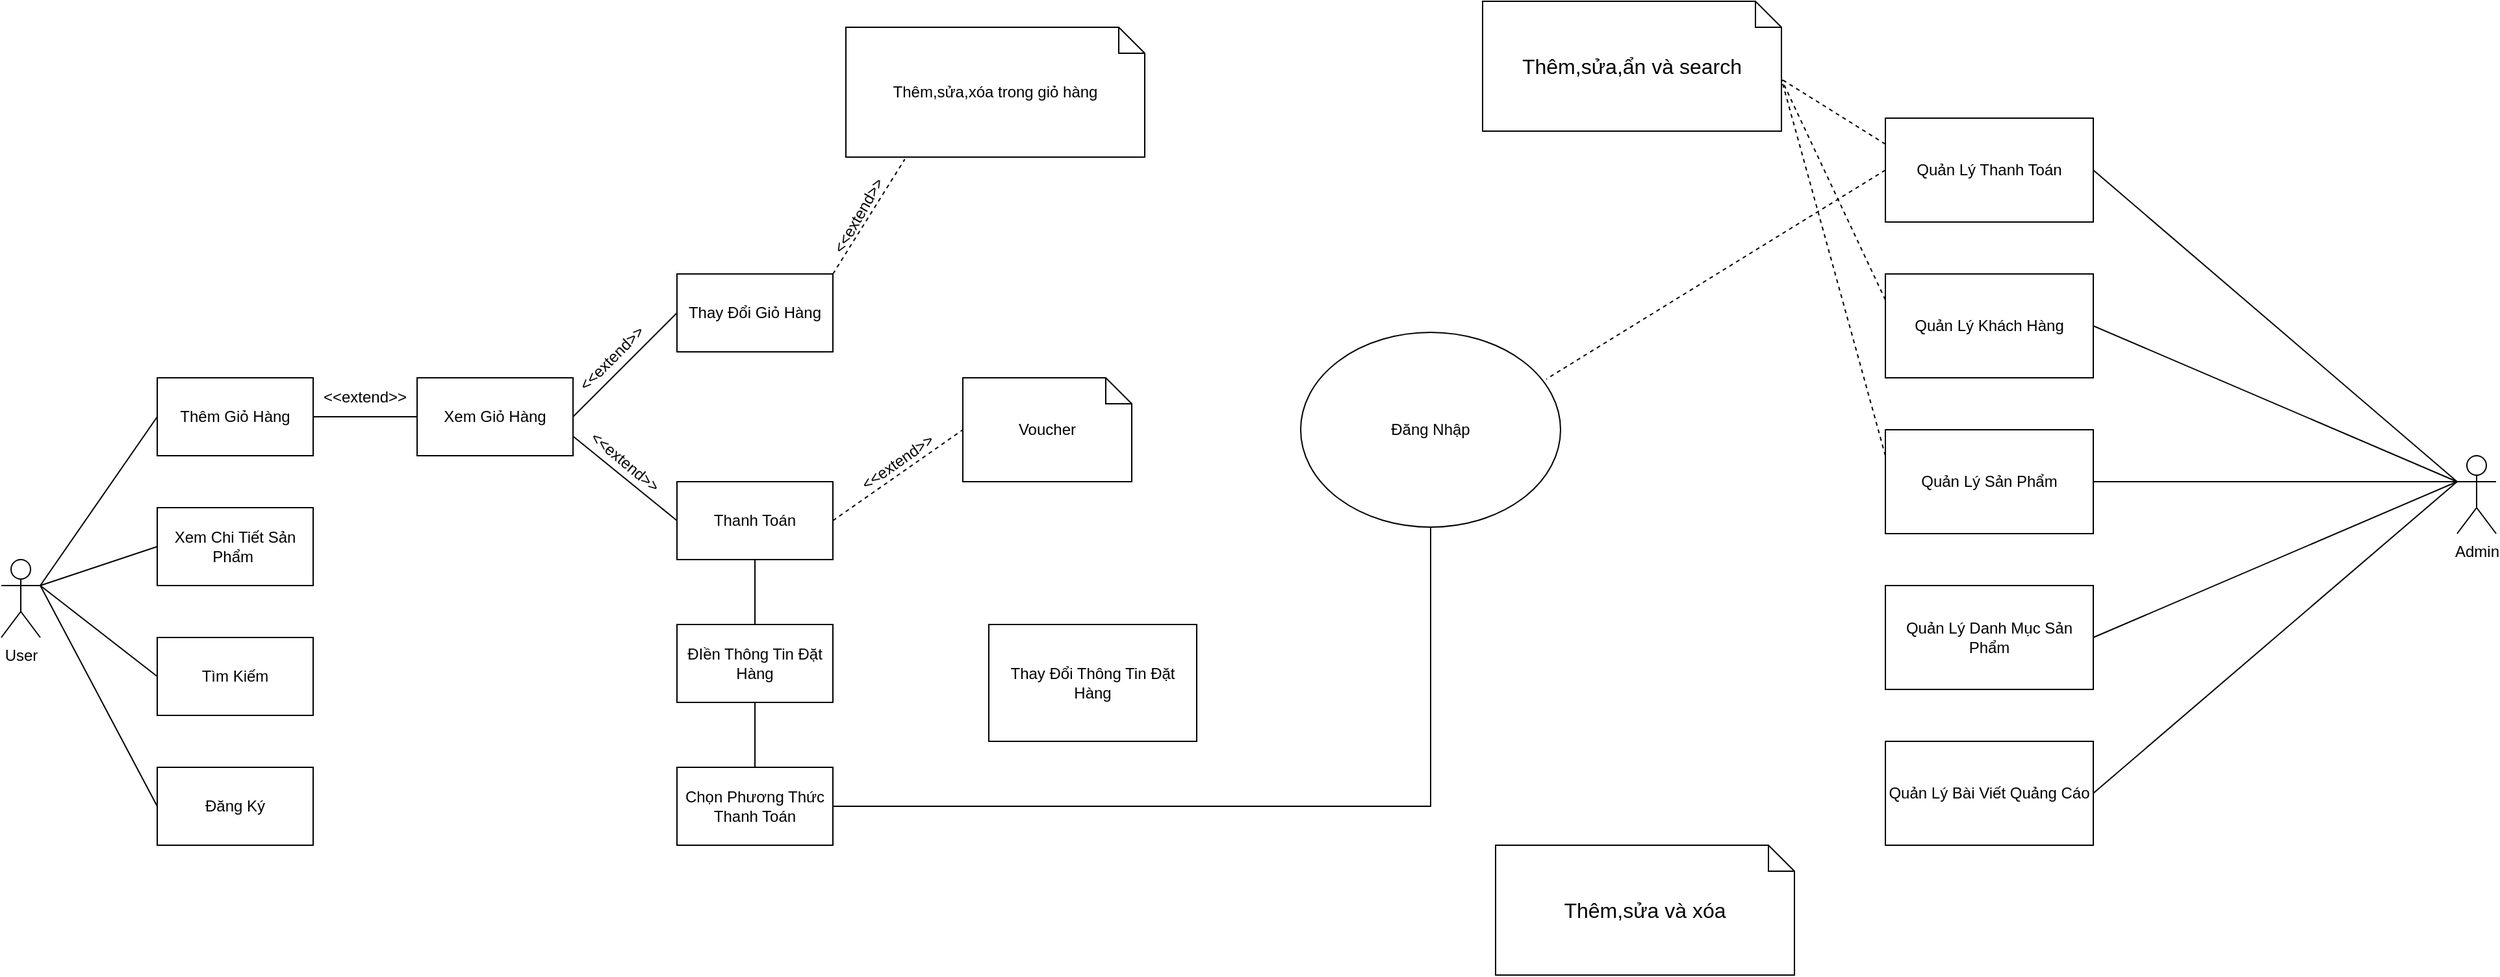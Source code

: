 <mxfile version="24.8.4">
  <diagram name="Page-1" id="x4a_CrOOiANk78A3KvGd">
    <mxGraphModel dx="875" dy="435" grid="1" gridSize="10" guides="1" tooltips="1" connect="1" arrows="1" fold="1" page="1" pageScale="1" pageWidth="3300" pageHeight="4681" math="0" shadow="0">
      <root>
        <mxCell id="0" />
        <mxCell id="1" parent="0" />
        <mxCell id="Nud_BQLuELYe_r3ZkEnG-1" value="User" style="shape=umlActor;verticalLabelPosition=bottom;verticalAlign=top;html=1;outlineConnect=0;" parent="1" vertex="1">
          <mxGeometry x="480" y="460" width="30" height="60" as="geometry" />
        </mxCell>
        <mxCell id="OdKkpMeZ7IpjYvgaHoXA-8" style="rounded=0;orthogonalLoop=1;jettySize=auto;html=1;exitX=0;exitY=0.333;exitDx=0;exitDy=0;exitPerimeter=0;entryX=1;entryY=0.5;entryDx=0;entryDy=0;endArrow=none;endFill=0;" edge="1" parent="1" source="Nud_BQLuELYe_r3ZkEnG-3" target="OdKkpMeZ7IpjYvgaHoXA-1">
          <mxGeometry relative="1" as="geometry" />
        </mxCell>
        <mxCell id="OdKkpMeZ7IpjYvgaHoXA-9" style="rounded=0;orthogonalLoop=1;jettySize=auto;html=1;exitX=0;exitY=0.333;exitDx=0;exitDy=0;exitPerimeter=0;entryX=1;entryY=0.5;entryDx=0;entryDy=0;endArrow=none;endFill=0;" edge="1" parent="1" source="Nud_BQLuELYe_r3ZkEnG-3" target="OdKkpMeZ7IpjYvgaHoXA-2">
          <mxGeometry relative="1" as="geometry" />
        </mxCell>
        <mxCell id="OdKkpMeZ7IpjYvgaHoXA-10" style="rounded=0;orthogonalLoop=1;jettySize=auto;html=1;exitX=0;exitY=0.333;exitDx=0;exitDy=0;exitPerimeter=0;endArrow=none;endFill=0;" edge="1" parent="1" source="Nud_BQLuELYe_r3ZkEnG-3" target="OdKkpMeZ7IpjYvgaHoXA-3">
          <mxGeometry relative="1" as="geometry" />
        </mxCell>
        <mxCell id="OdKkpMeZ7IpjYvgaHoXA-11" style="rounded=0;orthogonalLoop=1;jettySize=auto;html=1;entryX=1;entryY=0.5;entryDx=0;entryDy=0;endArrow=none;endFill=0;" edge="1" parent="1" target="OdKkpMeZ7IpjYvgaHoXA-4">
          <mxGeometry relative="1" as="geometry">
            <mxPoint x="2370" y="400" as="sourcePoint" />
          </mxGeometry>
        </mxCell>
        <mxCell id="OdKkpMeZ7IpjYvgaHoXA-12" style="rounded=0;orthogonalLoop=1;jettySize=auto;html=1;exitX=0;exitY=0.333;exitDx=0;exitDy=0;exitPerimeter=0;entryX=1;entryY=0.5;entryDx=0;entryDy=0;endArrow=none;endFill=0;" edge="1" parent="1" source="Nud_BQLuELYe_r3ZkEnG-3" target="OdKkpMeZ7IpjYvgaHoXA-5">
          <mxGeometry relative="1" as="geometry" />
        </mxCell>
        <mxCell id="Nud_BQLuELYe_r3ZkEnG-3" value="Admin" style="shape=umlActor;verticalLabelPosition=bottom;verticalAlign=top;html=1;outlineConnect=0;" parent="1" vertex="1">
          <mxGeometry x="2370" y="380" width="30" height="60" as="geometry" />
        </mxCell>
        <mxCell id="hHHpHos3qXQZ88BaUu0H-15" style="edgeStyle=orthogonalEdgeStyle;rounded=0;orthogonalLoop=1;jettySize=auto;html=1;exitX=1;exitY=0.5;exitDx=0;exitDy=0;entryX=0;entryY=0.5;entryDx=0;entryDy=0;endArrow=none;endFill=0;" parent="1" source="hHHpHos3qXQZ88BaUu0H-1" target="hHHpHos3qXQZ88BaUu0H-7" edge="1">
          <mxGeometry relative="1" as="geometry" />
        </mxCell>
        <mxCell id="hHHpHos3qXQZ88BaUu0H-1" value="Thêm Giỏ Hàng" style="rounded=0;whiteSpace=wrap;html=1;" parent="1" vertex="1">
          <mxGeometry x="600" y="320" width="120" height="60" as="geometry" />
        </mxCell>
        <mxCell id="hHHpHos3qXQZ88BaUu0H-2" value="Xem Chi Tiết Sản Phẩm&amp;nbsp;" style="rounded=0;whiteSpace=wrap;html=1;" parent="1" vertex="1">
          <mxGeometry x="600" y="420" width="120" height="60" as="geometry" />
        </mxCell>
        <mxCell id="hHHpHos3qXQZ88BaUu0H-3" value="Tìm Kiếm" style="rounded=0;whiteSpace=wrap;html=1;" parent="1" vertex="1">
          <mxGeometry x="600" y="520" width="120" height="60" as="geometry" />
        </mxCell>
        <mxCell id="hHHpHos3qXQZ88BaUu0H-4" value="Đăng Ký" style="rounded=0;whiteSpace=wrap;html=1;" parent="1" vertex="1">
          <mxGeometry x="600" y="620" width="120" height="60" as="geometry" />
        </mxCell>
        <mxCell id="hHHpHos3qXQZ88BaUu0H-17" style="rounded=0;orthogonalLoop=1;jettySize=auto;html=1;exitX=1;exitY=0.5;exitDx=0;exitDy=0;entryX=0;entryY=0.5;entryDx=0;entryDy=0;startArrow=none;startFill=0;endArrow=none;endFill=0;" parent="1" source="hHHpHos3qXQZ88BaUu0H-7" target="hHHpHos3qXQZ88BaUu0H-8" edge="1">
          <mxGeometry relative="1" as="geometry" />
        </mxCell>
        <mxCell id="hHHpHos3qXQZ88BaUu0H-23" style="rounded=0;orthogonalLoop=1;jettySize=auto;html=1;exitX=1;exitY=0.75;exitDx=0;exitDy=0;entryX=0;entryY=0.5;entryDx=0;entryDy=0;endArrow=none;endFill=0;" parent="1" source="hHHpHos3qXQZ88BaUu0H-7" target="hHHpHos3qXQZ88BaUu0H-22" edge="1">
          <mxGeometry relative="1" as="geometry" />
        </mxCell>
        <mxCell id="hHHpHos3qXQZ88BaUu0H-7" value="Xem Giỏ Hàng" style="rounded=0;whiteSpace=wrap;html=1;" parent="1" vertex="1">
          <mxGeometry x="800" y="320" width="120" height="60" as="geometry" />
        </mxCell>
        <mxCell id="hHHpHos3qXQZ88BaUu0H-8" value="Thay Đổi Giỏ Hàng" style="rounded=0;whiteSpace=wrap;html=1;" parent="1" vertex="1">
          <mxGeometry x="1000" y="240" width="120" height="60" as="geometry" />
        </mxCell>
        <mxCell id="hHHpHos3qXQZ88BaUu0H-11" value="" style="endArrow=none;html=1;rounded=0;entryX=0;entryY=0.5;entryDx=0;entryDy=0;" parent="1" target="hHHpHos3qXQZ88BaUu0H-1" edge="1">
          <mxGeometry width="50" height="50" relative="1" as="geometry">
            <mxPoint x="510" y="480" as="sourcePoint" />
            <mxPoint x="560" y="430" as="targetPoint" />
          </mxGeometry>
        </mxCell>
        <mxCell id="hHHpHos3qXQZ88BaUu0H-12" value="" style="endArrow=none;html=1;rounded=0;entryX=0;entryY=0.5;entryDx=0;entryDy=0;" parent="1" target="hHHpHos3qXQZ88BaUu0H-2" edge="1">
          <mxGeometry width="50" height="50" relative="1" as="geometry">
            <mxPoint x="510" y="480" as="sourcePoint" />
            <mxPoint x="610" y="360" as="targetPoint" />
          </mxGeometry>
        </mxCell>
        <mxCell id="hHHpHos3qXQZ88BaUu0H-13" value="" style="endArrow=none;html=1;rounded=0;entryX=0;entryY=0.5;entryDx=0;entryDy=0;" parent="1" target="hHHpHos3qXQZ88BaUu0H-3" edge="1">
          <mxGeometry width="50" height="50" relative="1" as="geometry">
            <mxPoint x="510" y="480" as="sourcePoint" />
            <mxPoint x="610" y="460" as="targetPoint" />
          </mxGeometry>
        </mxCell>
        <mxCell id="hHHpHos3qXQZ88BaUu0H-14" value="" style="endArrow=none;html=1;rounded=0;entryX=0;entryY=0.5;entryDx=0;entryDy=0;exitX=1;exitY=0.333;exitDx=0;exitDy=0;exitPerimeter=0;" parent="1" source="Nud_BQLuELYe_r3ZkEnG-1" target="hHHpHos3qXQZ88BaUu0H-4" edge="1">
          <mxGeometry width="50" height="50" relative="1" as="geometry">
            <mxPoint x="510" y="500" as="sourcePoint" />
            <mxPoint x="600" y="570" as="targetPoint" />
          </mxGeometry>
        </mxCell>
        <mxCell id="hHHpHos3qXQZ88BaUu0H-16" value="&amp;lt;&amp;lt;extend&amp;gt;&amp;gt;" style="text;html=1;align=center;verticalAlign=middle;whiteSpace=wrap;rounded=0;" parent="1" vertex="1">
          <mxGeometry x="730" y="320" width="60" height="30" as="geometry" />
        </mxCell>
        <mxCell id="hHHpHos3qXQZ88BaUu0H-18" value="&amp;lt;&amp;lt;extend&amp;gt;&amp;gt;" style="text;html=1;align=center;verticalAlign=middle;whiteSpace=wrap;rounded=0;rotation=-45;" parent="1" vertex="1">
          <mxGeometry x="920" y="290" width="60" height="30" as="geometry" />
        </mxCell>
        <mxCell id="hHHpHos3qXQZ88BaUu0H-19" value="Thêm,sửa,xóa trong giỏ hàng" style="shape=note;size=20;whiteSpace=wrap;html=1;" parent="1" vertex="1">
          <mxGeometry x="1130" y="50" width="230" height="100" as="geometry" />
        </mxCell>
        <mxCell id="hHHpHos3qXQZ88BaUu0H-20" style="rounded=0;orthogonalLoop=1;jettySize=auto;html=1;exitX=1;exitY=0;exitDx=0;exitDy=0;entryX=0.197;entryY=1.017;entryDx=0;entryDy=0;entryPerimeter=0;endArrow=none;endFill=0;dashed=1;" parent="1" source="hHHpHos3qXQZ88BaUu0H-8" target="hHHpHos3qXQZ88BaUu0H-19" edge="1">
          <mxGeometry relative="1" as="geometry" />
        </mxCell>
        <mxCell id="hHHpHos3qXQZ88BaUu0H-21" value="&amp;lt;&amp;lt;extend&amp;gt;&amp;gt;" style="text;html=1;align=center;verticalAlign=middle;whiteSpace=wrap;rounded=0;rotation=-60;" parent="1" vertex="1">
          <mxGeometry x="1110" y="180" width="60" height="30" as="geometry" />
        </mxCell>
        <mxCell id="hHHpHos3qXQZ88BaUu0H-30" style="edgeStyle=orthogonalEdgeStyle;rounded=0;orthogonalLoop=1;jettySize=auto;html=1;exitX=0.5;exitY=1;exitDx=0;exitDy=0;entryX=0.5;entryY=0;entryDx=0;entryDy=0;endArrow=none;endFill=0;" parent="1" source="hHHpHos3qXQZ88BaUu0H-22" target="hHHpHos3qXQZ88BaUu0H-28" edge="1">
          <mxGeometry relative="1" as="geometry" />
        </mxCell>
        <mxCell id="hHHpHos3qXQZ88BaUu0H-22" value="Thanh Toán" style="rounded=0;whiteSpace=wrap;html=1;" parent="1" vertex="1">
          <mxGeometry x="1000" y="400" width="120" height="60" as="geometry" />
        </mxCell>
        <mxCell id="hHHpHos3qXQZ88BaUu0H-24" value="&amp;lt;&amp;lt;extend&amp;gt;&amp;gt;" style="text;html=1;align=center;verticalAlign=middle;whiteSpace=wrap;rounded=0;rotation=40;" parent="1" vertex="1">
          <mxGeometry x="930" y="370" width="60" height="30" as="geometry" />
        </mxCell>
        <mxCell id="hHHpHos3qXQZ88BaUu0H-25" value="Voucher" style="shape=note;size=20;whiteSpace=wrap;html=1;" parent="1" vertex="1">
          <mxGeometry x="1220" y="320" width="130" height="80" as="geometry" />
        </mxCell>
        <mxCell id="hHHpHos3qXQZ88BaUu0H-26" style="rounded=0;orthogonalLoop=1;jettySize=auto;html=1;exitX=1;exitY=0.5;exitDx=0;exitDy=0;entryX=0;entryY=0.5;entryDx=0;entryDy=0;entryPerimeter=0;endArrow=none;endFill=0;dashed=1;" parent="1" source="hHHpHos3qXQZ88BaUu0H-22" target="hHHpHos3qXQZ88BaUu0H-25" edge="1">
          <mxGeometry relative="1" as="geometry" />
        </mxCell>
        <mxCell id="hHHpHos3qXQZ88BaUu0H-27" value="&amp;lt;&amp;lt;extend&amp;gt;&amp;gt;" style="text;html=1;align=center;verticalAlign=middle;whiteSpace=wrap;rounded=0;rotation=-35;" parent="1" vertex="1">
          <mxGeometry x="1140" y="370" width="60" height="30" as="geometry" />
        </mxCell>
        <mxCell id="hHHpHos3qXQZ88BaUu0H-31" style="edgeStyle=orthogonalEdgeStyle;rounded=0;orthogonalLoop=1;jettySize=auto;html=1;exitX=0.5;exitY=1;exitDx=0;exitDy=0;entryX=0.5;entryY=0;entryDx=0;entryDy=0;endArrow=none;endFill=0;" parent="1" source="hHHpHos3qXQZ88BaUu0H-28" target="hHHpHos3qXQZ88BaUu0H-29" edge="1">
          <mxGeometry relative="1" as="geometry" />
        </mxCell>
        <mxCell id="hHHpHos3qXQZ88BaUu0H-28" value="ĐIền Thông Tin Đặt Hàng" style="rounded=0;whiteSpace=wrap;html=1;" parent="1" vertex="1">
          <mxGeometry x="1000" y="510" width="120" height="60" as="geometry" />
        </mxCell>
        <mxCell id="hHHpHos3qXQZ88BaUu0H-29" value="Chọn Phương Thức Thanh Toán" style="rounded=0;whiteSpace=wrap;html=1;" parent="1" vertex="1">
          <mxGeometry x="1000" y="620" width="120" height="60" as="geometry" />
        </mxCell>
        <mxCell id="hHHpHos3qXQZ88BaUu0H-33" value="Thay Đổi Thông Tin Đặt Hàng" style="rounded=0;whiteSpace=wrap;html=1;" parent="1" vertex="1">
          <mxGeometry x="1240" y="510" width="160" height="90" as="geometry" />
        </mxCell>
        <mxCell id="hHHpHos3qXQZ88BaUu0H-35" style="edgeStyle=orthogonalEdgeStyle;rounded=0;orthogonalLoop=1;jettySize=auto;html=1;exitX=0.5;exitY=1;exitDx=0;exitDy=0;entryX=1;entryY=0.5;entryDx=0;entryDy=0;endArrow=none;endFill=0;" parent="1" source="hHHpHos3qXQZ88BaUu0H-34" target="hHHpHos3qXQZ88BaUu0H-29" edge="1">
          <mxGeometry relative="1" as="geometry" />
        </mxCell>
        <mxCell id="hHHpHos3qXQZ88BaUu0H-34" value="Đăng Nhập" style="ellipse;whiteSpace=wrap;html=1;" parent="1" vertex="1">
          <mxGeometry x="1480" y="285" width="200" height="150" as="geometry" />
        </mxCell>
        <mxCell id="OdKkpMeZ7IpjYvgaHoXA-18" style="rounded=0;orthogonalLoop=1;jettySize=auto;html=1;exitX=0;exitY=0.5;exitDx=0;exitDy=0;entryX=0.945;entryY=0.24;entryDx=0;entryDy=0;dashed=1;endArrow=none;endFill=0;entryPerimeter=0;" edge="1" parent="1" source="OdKkpMeZ7IpjYvgaHoXA-1" target="hHHpHos3qXQZ88BaUu0H-34">
          <mxGeometry relative="1" as="geometry" />
        </mxCell>
        <mxCell id="OdKkpMeZ7IpjYvgaHoXA-1" value="Quản Lý Thanh Toán" style="rounded=0;whiteSpace=wrap;html=1;" vertex="1" parent="1">
          <mxGeometry x="1930" y="120" width="160" height="80" as="geometry" />
        </mxCell>
        <mxCell id="OdKkpMeZ7IpjYvgaHoXA-16" style="rounded=0;orthogonalLoop=1;jettySize=auto;html=1;exitX=0;exitY=0.25;exitDx=0;exitDy=0;dashed=1;endArrow=none;endFill=0;" edge="1" parent="1" source="OdKkpMeZ7IpjYvgaHoXA-2">
          <mxGeometry relative="1" as="geometry">
            <mxPoint x="1850" y="90" as="targetPoint" />
          </mxGeometry>
        </mxCell>
        <mxCell id="OdKkpMeZ7IpjYvgaHoXA-2" value="Quản Lý Khách Hàng" style="rounded=0;whiteSpace=wrap;html=1;" vertex="1" parent="1">
          <mxGeometry x="1930" y="240" width="160" height="80" as="geometry" />
        </mxCell>
        <mxCell id="OdKkpMeZ7IpjYvgaHoXA-17" style="rounded=0;orthogonalLoop=1;jettySize=auto;html=1;exitX=0;exitY=0.25;exitDx=0;exitDy=0;endArrow=none;endFill=0;dashed=1;" edge="1" parent="1" source="OdKkpMeZ7IpjYvgaHoXA-3">
          <mxGeometry relative="1" as="geometry">
            <mxPoint x="1850" y="90" as="targetPoint" />
          </mxGeometry>
        </mxCell>
        <mxCell id="OdKkpMeZ7IpjYvgaHoXA-3" value="Quản Lý Sản Phẩm" style="rounded=0;whiteSpace=wrap;html=1;" vertex="1" parent="1">
          <mxGeometry x="1930" y="360" width="160" height="80" as="geometry" />
        </mxCell>
        <mxCell id="OdKkpMeZ7IpjYvgaHoXA-4" value="Quản Lý Danh Mục Sản Phẩm" style="rounded=0;whiteSpace=wrap;html=1;" vertex="1" parent="1">
          <mxGeometry x="1930" y="480" width="160" height="80" as="geometry" />
        </mxCell>
        <mxCell id="OdKkpMeZ7IpjYvgaHoXA-5" value="Quản Lý Bài Viết Quảng Cáo" style="rounded=0;whiteSpace=wrap;html=1;" vertex="1" parent="1">
          <mxGeometry x="1930" y="600" width="160" height="80" as="geometry" />
        </mxCell>
        <mxCell id="OdKkpMeZ7IpjYvgaHoXA-13" value="&lt;font style=&quot;font-size: 16px;&quot;&gt;Thêm,sửa,ẩn và search&lt;/font&gt;" style="shape=note;size=20;whiteSpace=wrap;html=1;" vertex="1" parent="1">
          <mxGeometry x="1620" y="30" width="230" height="100" as="geometry" />
        </mxCell>
        <mxCell id="OdKkpMeZ7IpjYvgaHoXA-14" value="&lt;font style=&quot;font-size: 16px;&quot;&gt;Thêm,sửa và xóa&lt;/font&gt;" style="shape=note;size=20;whiteSpace=wrap;html=1;" vertex="1" parent="1">
          <mxGeometry x="1630" y="680" width="230" height="100" as="geometry" />
        </mxCell>
        <mxCell id="OdKkpMeZ7IpjYvgaHoXA-15" style="rounded=0;orthogonalLoop=1;jettySize=auto;html=1;exitX=0;exitY=0.25;exitDx=0;exitDy=0;entryX=0;entryY=0;entryDx=230.0;entryDy=60;entryPerimeter=0;endArrow=none;endFill=0;dashed=1;" edge="1" parent="1" source="OdKkpMeZ7IpjYvgaHoXA-1" target="OdKkpMeZ7IpjYvgaHoXA-13">
          <mxGeometry relative="1" as="geometry" />
        </mxCell>
      </root>
    </mxGraphModel>
  </diagram>
</mxfile>
